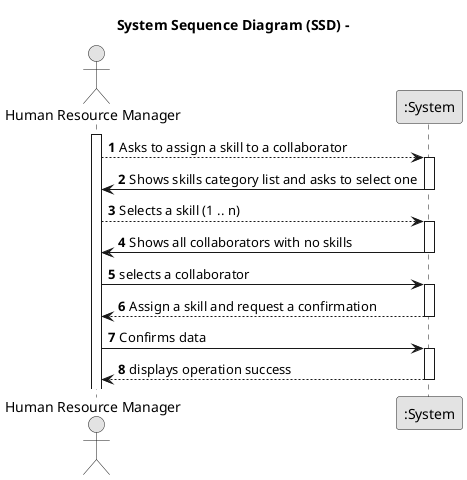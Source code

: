 @startuml
skinparam monochrome true
skinparam packageStyle rectangle
skinparam shadowing false

title System Sequence Diagram (SSD) -

autonumber

actor "Human Resource Manager" as Employee
participant ":System" as System

activate Employee

   Employee --> System : Asks to assign a skill to a collaborator
       activate System

    System -> Employee : Shows skills category list and asks to select one
    deactivate System

        Employee --> System : Selects a skill (1 .. n)
    activate System

    System -> Employee : Shows all collaborators with no skills
    deactivate System


    Employee -> System : selects a collaborator
    activate System

        System --> Employee : Assign a skill and request a confirmation
    deactivate System

    Employee -> System : Confirms data
    activate System

        System --> Employee : displays operation success
    deactivate System

@enduml
